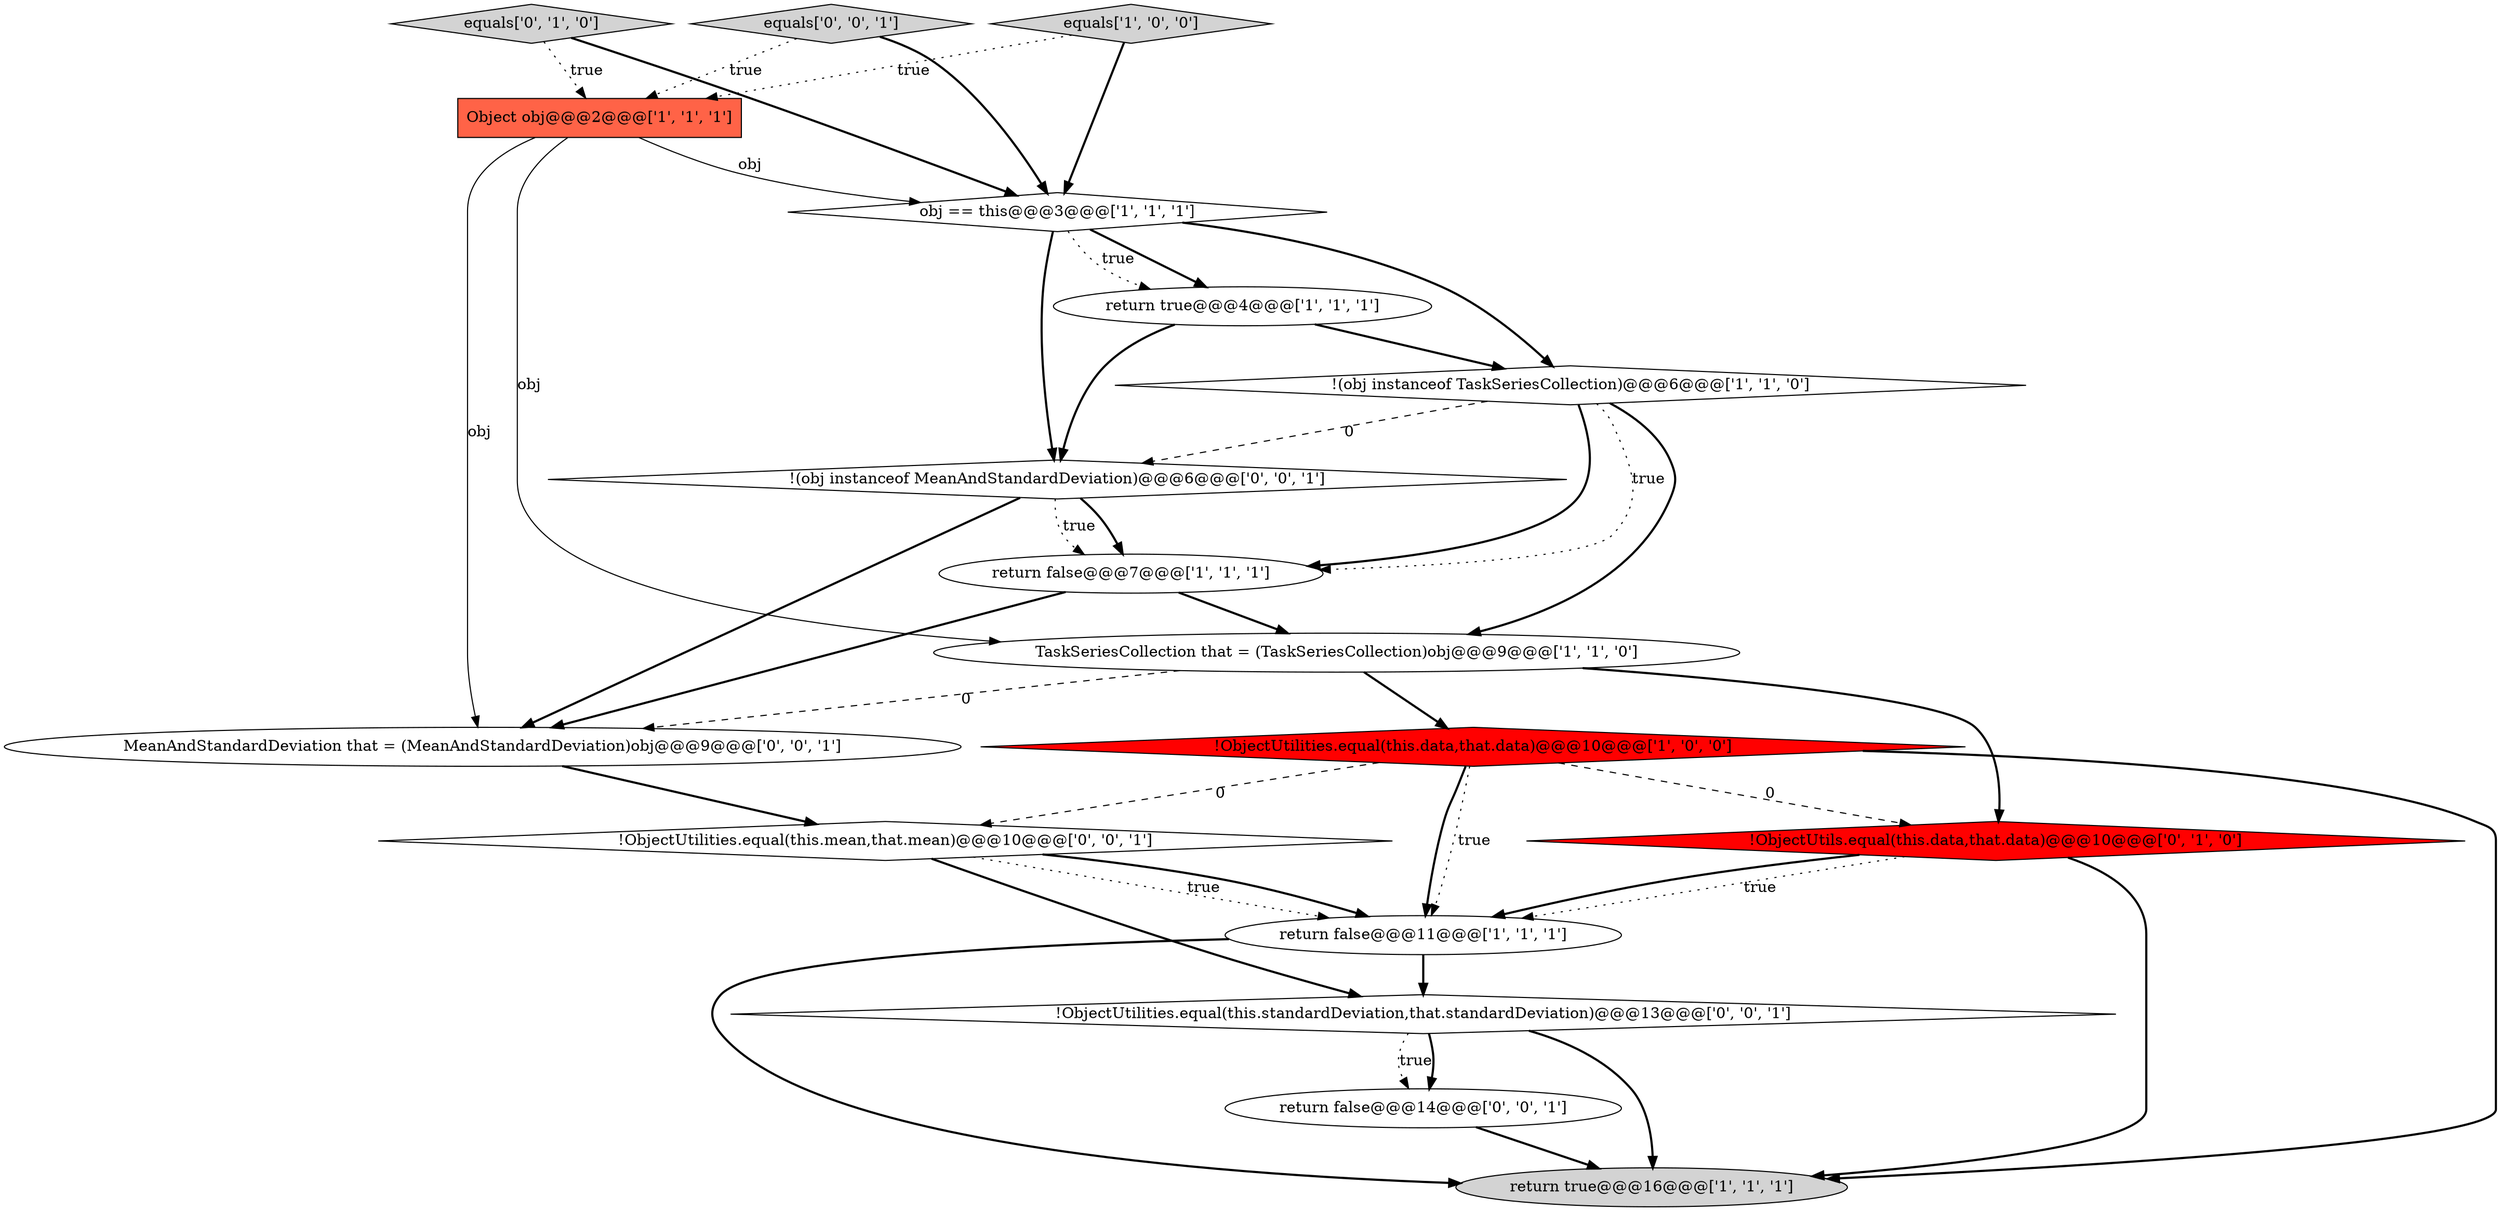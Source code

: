 digraph {
5 [style = filled, label = "Object obj@@@2@@@['1', '1', '1']", fillcolor = tomato, shape = box image = "AAA0AAABBB1BBB"];
1 [style = filled, label = "return false@@@11@@@['1', '1', '1']", fillcolor = white, shape = ellipse image = "AAA0AAABBB1BBB"];
12 [style = filled, label = "!ObjectUtilities.equal(this.mean,that.mean)@@@10@@@['0', '0', '1']", fillcolor = white, shape = diamond image = "AAA0AAABBB3BBB"];
9 [style = filled, label = "!(obj instanceof TaskSeriesCollection)@@@6@@@['1', '1', '0']", fillcolor = white, shape = diamond image = "AAA0AAABBB1BBB"];
16 [style = filled, label = "return false@@@14@@@['0', '0', '1']", fillcolor = white, shape = ellipse image = "AAA0AAABBB3BBB"];
2 [style = filled, label = "return true@@@4@@@['1', '1', '1']", fillcolor = white, shape = ellipse image = "AAA0AAABBB1BBB"];
6 [style = filled, label = "return false@@@7@@@['1', '1', '1']", fillcolor = white, shape = ellipse image = "AAA0AAABBB1BBB"];
3 [style = filled, label = "equals['1', '0', '0']", fillcolor = lightgray, shape = diamond image = "AAA0AAABBB1BBB"];
17 [style = filled, label = "MeanAndStandardDeviation that = (MeanAndStandardDeviation)obj@@@9@@@['0', '0', '1']", fillcolor = white, shape = ellipse image = "AAA0AAABBB3BBB"];
13 [style = filled, label = "!ObjectUtilities.equal(this.standardDeviation,that.standardDeviation)@@@13@@@['0', '0', '1']", fillcolor = white, shape = diamond image = "AAA0AAABBB3BBB"];
15 [style = filled, label = "equals['0', '0', '1']", fillcolor = lightgray, shape = diamond image = "AAA0AAABBB3BBB"];
14 [style = filled, label = "!(obj instanceof MeanAndStandardDeviation)@@@6@@@['0', '0', '1']", fillcolor = white, shape = diamond image = "AAA0AAABBB3BBB"];
4 [style = filled, label = "TaskSeriesCollection that = (TaskSeriesCollection)obj@@@9@@@['1', '1', '0']", fillcolor = white, shape = ellipse image = "AAA0AAABBB1BBB"];
7 [style = filled, label = "return true@@@16@@@['1', '1', '1']", fillcolor = lightgray, shape = ellipse image = "AAA0AAABBB1BBB"];
11 [style = filled, label = "equals['0', '1', '0']", fillcolor = lightgray, shape = diamond image = "AAA0AAABBB2BBB"];
0 [style = filled, label = "obj == this@@@3@@@['1', '1', '1']", fillcolor = white, shape = diamond image = "AAA0AAABBB1BBB"];
8 [style = filled, label = "!ObjectUtilities.equal(this.data,that.data)@@@10@@@['1', '0', '0']", fillcolor = red, shape = diamond image = "AAA1AAABBB1BBB"];
10 [style = filled, label = "!ObjectUtils.equal(this.data,that.data)@@@10@@@['0', '1', '0']", fillcolor = red, shape = diamond image = "AAA1AAABBB2BBB"];
15->5 [style = dotted, label="true"];
5->0 [style = solid, label="obj"];
4->10 [style = bold, label=""];
13->16 [style = dotted, label="true"];
6->17 [style = bold, label=""];
0->9 [style = bold, label=""];
8->10 [style = dashed, label="0"];
4->17 [style = dashed, label="0"];
9->4 [style = bold, label=""];
0->2 [style = bold, label=""];
5->4 [style = solid, label="obj"];
16->7 [style = bold, label=""];
12->1 [style = dotted, label="true"];
14->17 [style = bold, label=""];
8->12 [style = dashed, label="0"];
11->5 [style = dotted, label="true"];
2->9 [style = bold, label=""];
9->6 [style = dotted, label="true"];
12->1 [style = bold, label=""];
1->7 [style = bold, label=""];
10->7 [style = bold, label=""];
1->13 [style = bold, label=""];
13->16 [style = bold, label=""];
3->0 [style = bold, label=""];
8->7 [style = bold, label=""];
9->6 [style = bold, label=""];
8->1 [style = dotted, label="true"];
8->1 [style = bold, label=""];
6->4 [style = bold, label=""];
12->13 [style = bold, label=""];
0->14 [style = bold, label=""];
11->0 [style = bold, label=""];
3->5 [style = dotted, label="true"];
17->12 [style = bold, label=""];
9->14 [style = dashed, label="0"];
13->7 [style = bold, label=""];
15->0 [style = bold, label=""];
2->14 [style = bold, label=""];
5->17 [style = solid, label="obj"];
4->8 [style = bold, label=""];
10->1 [style = dotted, label="true"];
0->2 [style = dotted, label="true"];
10->1 [style = bold, label=""];
14->6 [style = bold, label=""];
14->6 [style = dotted, label="true"];
}
